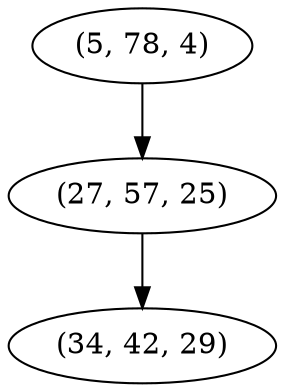 digraph tree {
    "(5, 78, 4)";
    "(27, 57, 25)";
    "(34, 42, 29)";
    "(5, 78, 4)" -> "(27, 57, 25)";
    "(27, 57, 25)" -> "(34, 42, 29)";
}
